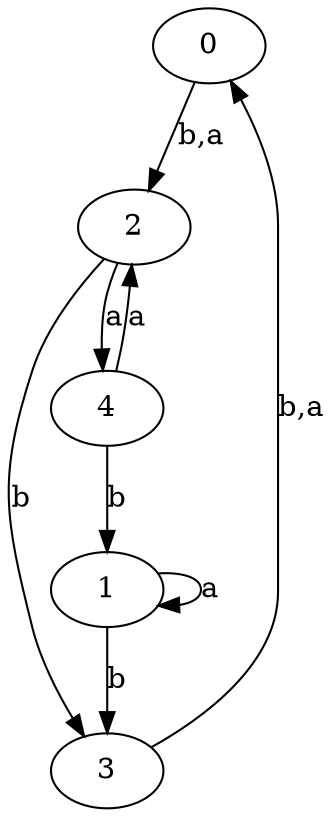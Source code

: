 digraph {
 ranksep=0.5;
 d2tdocpreamble = "\usetikzlibrary{automata}";
 d2tfigpreamble = "\tikzstyle{every state}= [ draw=blue!50,very thick,fill=blue!20]  \tikzstyle{auto}= [fill=white]";
 node [style="state"];
 edge [lblstyle="auto",topath="bend right", len=4  ]
  "0" [label="0",style = "state, accepting"];
  "1" [label="1",];
  "2" [label="2",];
  "3" [label="3",];
  "4" [label="4",style = "state, initial"];
  "0" -> "2" [label="b,a"];
  "1" -> "1" [label="a",topath="loop above"];
  "1" -> "3" [label="b"];
  "2" -> "3" [label="b"];
  "2" -> "4" [label="a"];
  "3" -> "0" [label="b,a"];
  "4" -> "1" [label="b"];
  "4" -> "2" [label="a"];
}